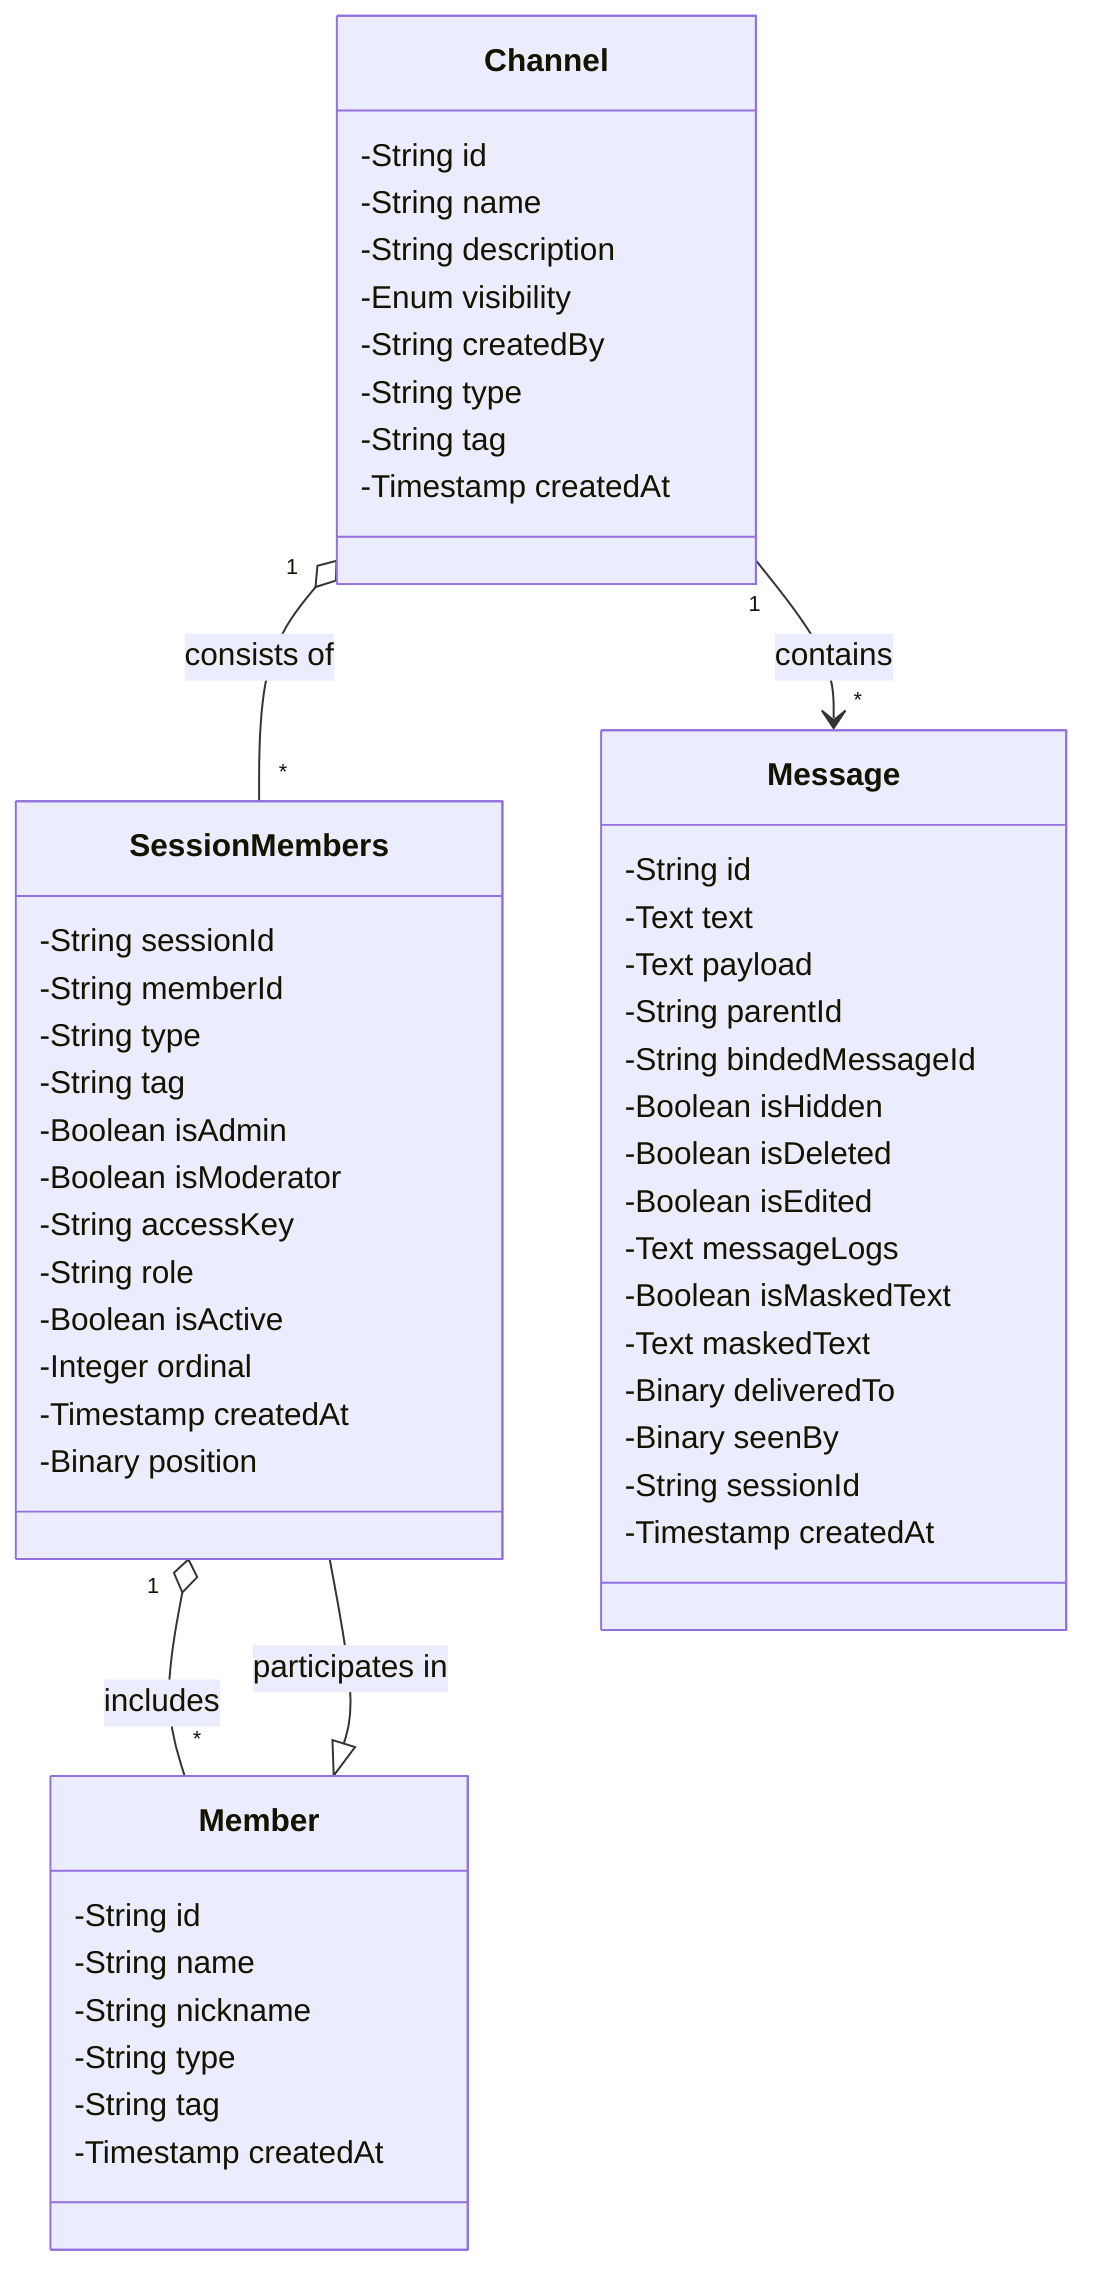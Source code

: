 classDiagram
    class Channel {
        -String id
        -String name
        -String description
        -Enum visibility
        -String createdBy
        -String type
        -String tag
        -Timestamp createdAt
    }

    class Member {
        -String id
        -String name
        -String nickname
        -String type
        -String tag
        -Timestamp createdAt
    }

    class SessionMembers {
        -String sessionId
        -String memberId
        -String type
        -String tag
        -Boolean isAdmin
        -Boolean isModerator
        -String accessKey
        -String role
        -Boolean isActive
        -Integer ordinal
        -Timestamp createdAt
        -Binary position
    }

    class Message {
        -String id
        -Text text
        -Text payload
        -String parentId
        -String bindedMessageId
        -Boolean isHidden
        -Boolean isDeleted
        -Boolean isEdited
        -Text messageLogs
        -Boolean isMaskedText
        -Text maskedText
        -Binary deliveredTo
        -Binary seenBy
        -String sessionId
        -Timestamp createdAt
    }

    Channel "1" o-- "*" SessionMembers : consists of
    SessionMembers "1" o-- "*" Member : includes
    Channel "1" --> "*" Message : contains
    Member <|-- SessionMembers : participates in